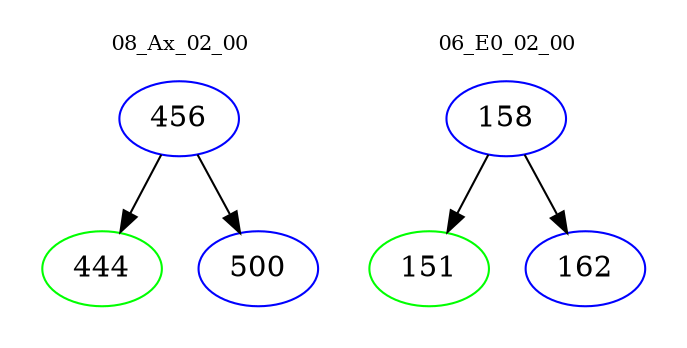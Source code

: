 digraph{
subgraph cluster_0 {
color = white
label = "08_Ax_02_00";
fontsize=10;
T0_456 [label="456", color="blue"]
T0_456 -> T0_444 [color="black"]
T0_444 [label="444", color="green"]
T0_456 -> T0_500 [color="black"]
T0_500 [label="500", color="blue"]
}
subgraph cluster_1 {
color = white
label = "06_E0_02_00";
fontsize=10;
T1_158 [label="158", color="blue"]
T1_158 -> T1_151 [color="black"]
T1_151 [label="151", color="green"]
T1_158 -> T1_162 [color="black"]
T1_162 [label="162", color="blue"]
}
}
